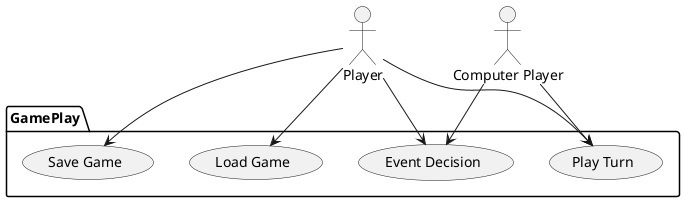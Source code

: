 @startuml Use Case Diagram

:Player: as p
:Computer Player: as cp

package GamePlay{
    (Play Turn) as pt
    (Save Game) as sg
    (Load Game) as lg
    (Event Decision) as ed
}


p --> pt
p --> ed
p --> lg
p --> sg

cp --> ed
cp --> pt


@enduml